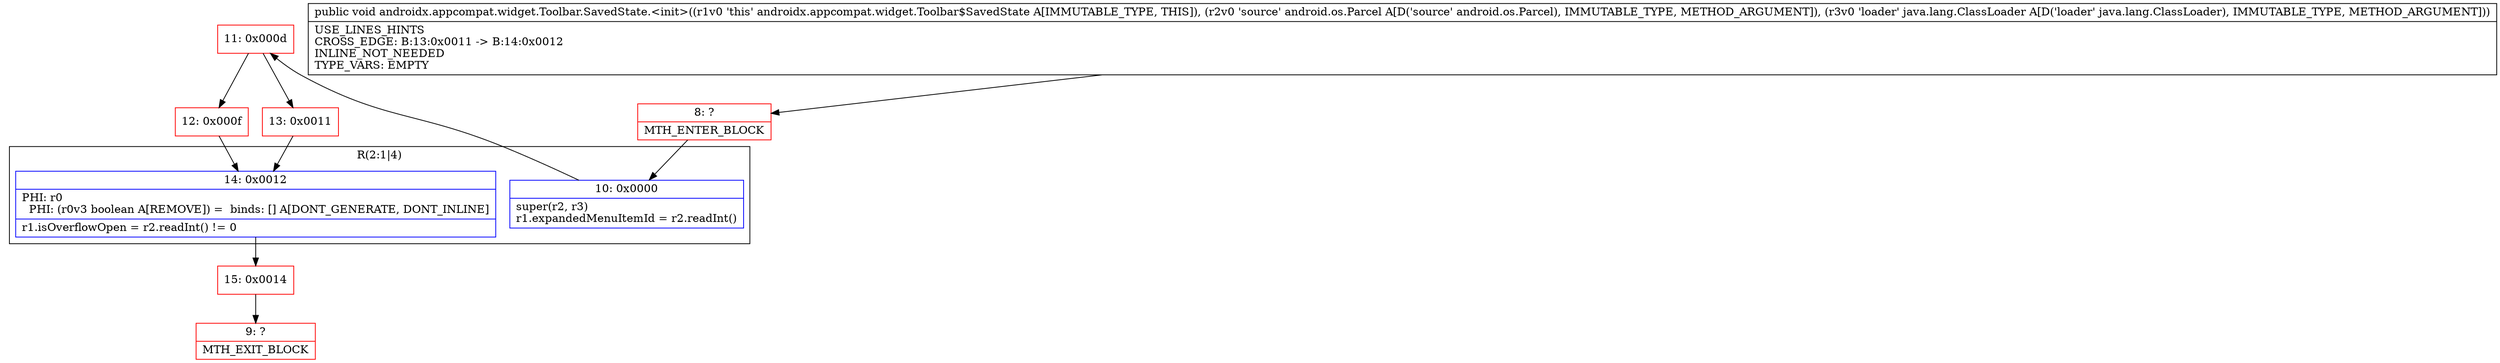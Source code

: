 digraph "CFG forandroidx.appcompat.widget.Toolbar.SavedState.\<init\>(Landroid\/os\/Parcel;Ljava\/lang\/ClassLoader;)V" {
subgraph cluster_Region_2024854289 {
label = "R(2:1|4)";
node [shape=record,color=blue];
Node_10 [shape=record,label="{10\:\ 0x0000|super(r2, r3)\lr1.expandedMenuItemId = r2.readInt()\l}"];
Node_14 [shape=record,label="{14\:\ 0x0012|PHI: r0 \l  PHI: (r0v3 boolean A[REMOVE]) =  binds: [] A[DONT_GENERATE, DONT_INLINE]\l|r1.isOverflowOpen = r2.readInt() != 0\l}"];
}
Node_8 [shape=record,color=red,label="{8\:\ ?|MTH_ENTER_BLOCK\l}"];
Node_11 [shape=record,color=red,label="{11\:\ 0x000d}"];
Node_12 [shape=record,color=red,label="{12\:\ 0x000f}"];
Node_15 [shape=record,color=red,label="{15\:\ 0x0014}"];
Node_9 [shape=record,color=red,label="{9\:\ ?|MTH_EXIT_BLOCK\l}"];
Node_13 [shape=record,color=red,label="{13\:\ 0x0011}"];
MethodNode[shape=record,label="{public void androidx.appcompat.widget.Toolbar.SavedState.\<init\>((r1v0 'this' androidx.appcompat.widget.Toolbar$SavedState A[IMMUTABLE_TYPE, THIS]), (r2v0 'source' android.os.Parcel A[D('source' android.os.Parcel), IMMUTABLE_TYPE, METHOD_ARGUMENT]), (r3v0 'loader' java.lang.ClassLoader A[D('loader' java.lang.ClassLoader), IMMUTABLE_TYPE, METHOD_ARGUMENT]))  | USE_LINES_HINTS\lCROSS_EDGE: B:13:0x0011 \-\> B:14:0x0012\lINLINE_NOT_NEEDED\lTYPE_VARS: EMPTY\l}"];
MethodNode -> Node_8;Node_10 -> Node_11;
Node_14 -> Node_15;
Node_8 -> Node_10;
Node_11 -> Node_12;
Node_11 -> Node_13;
Node_12 -> Node_14;
Node_15 -> Node_9;
Node_13 -> Node_14;
}

